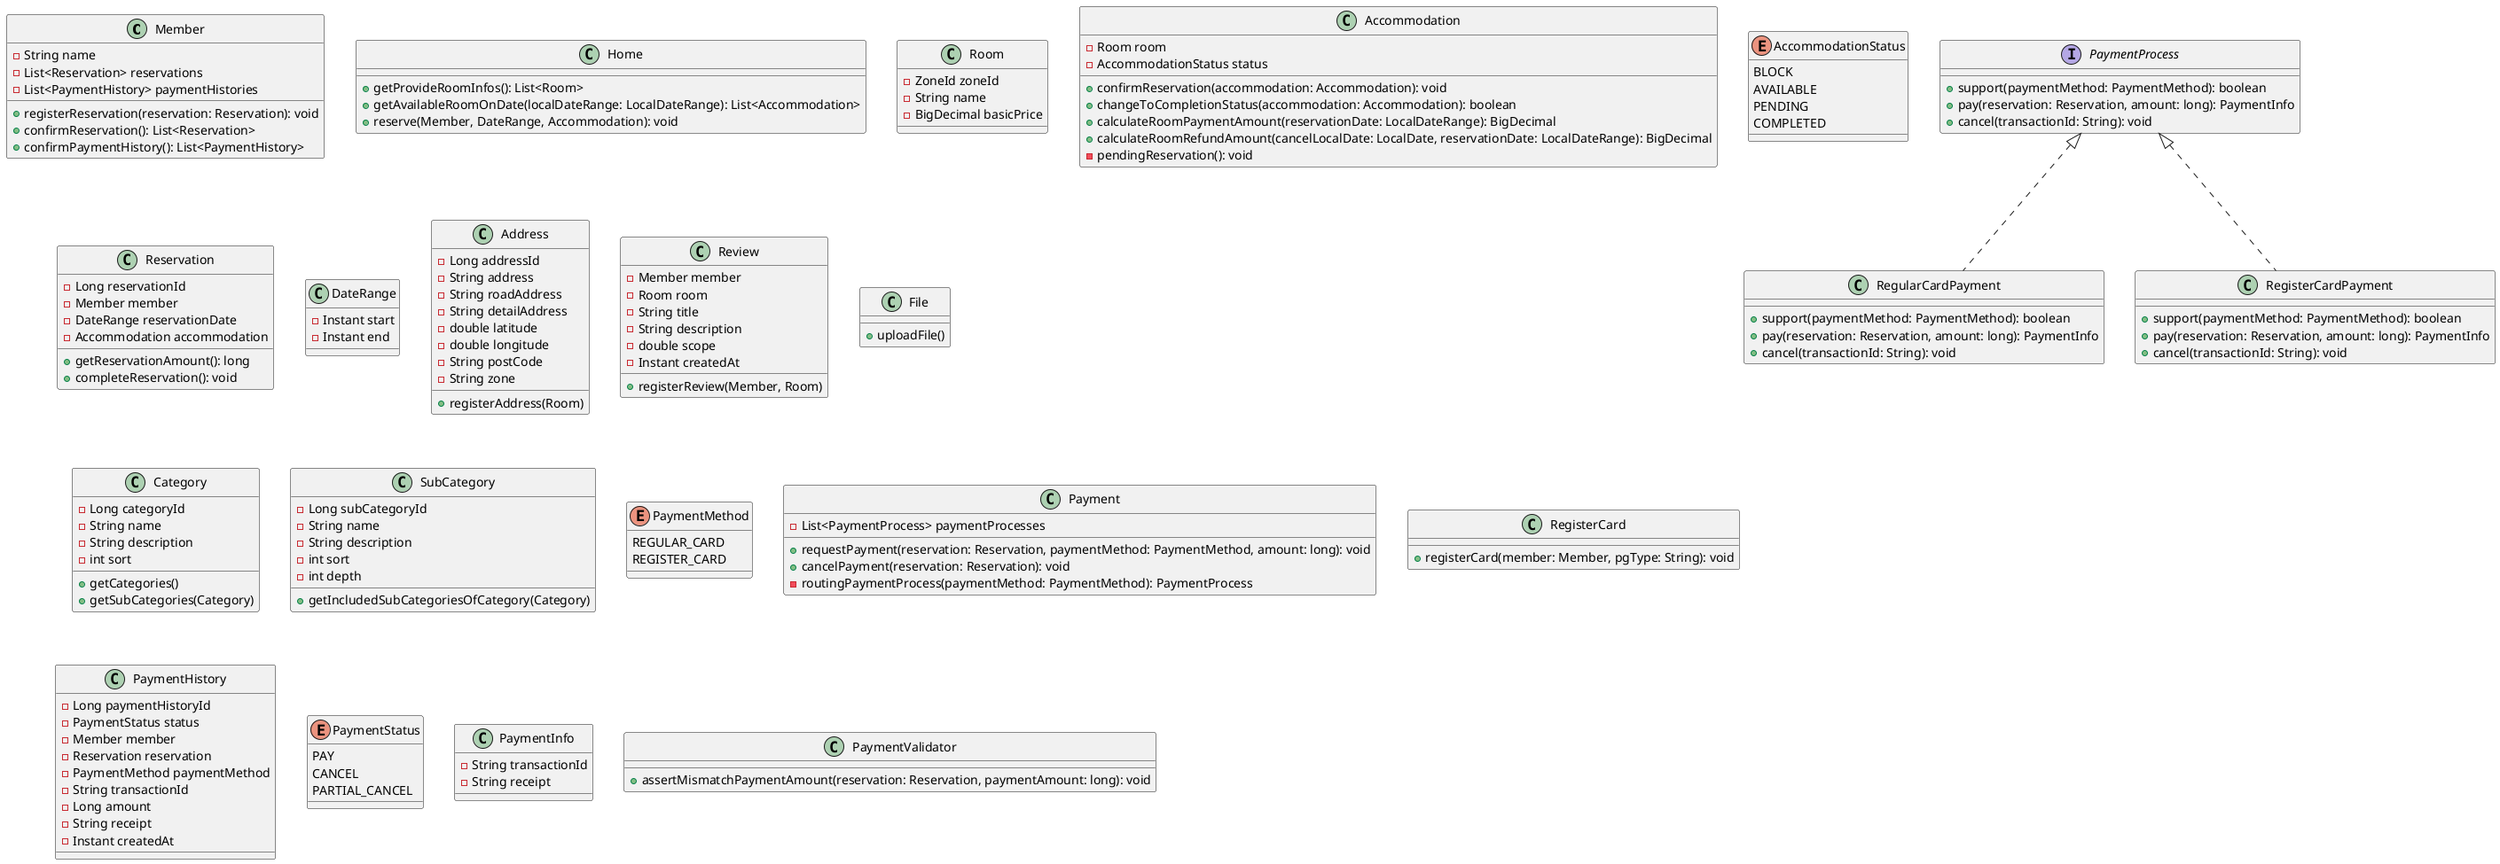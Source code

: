 @startuml
class Member {
  -String name
  -List<Reservation> reservations
  -List<PaymentHistory> paymentHistories
  +registerReservation(reservation: Reservation): void
  +confirmReservation(): List<Reservation>
  +confirmPaymentHistory(): List<PaymentHistory>
}

class Home {
  +getProvideRoomInfos(): List<Room>
  +getAvailableRoomOnDate(localDateRange: LocalDateRange): List<Accommodation>
  +reserve(Member, DateRange, Accommodation): void
}

class Room {
  -ZoneId zoneId
  -String name
  -BigDecimal basicPrice
}

class Accommodation {
  -Room room
  -AccommodationStatus status
  +confirmReservation(accommodation: Accommodation): void
  +changeToCompletionStatus(accommodation: Accommodation): boolean
  +calculateRoomPaymentAmount(reservationDate: LocalDateRange): BigDecimal
  +calculateRoomRefundAmount(cancelLocalDate: LocalDate, reservationDate: LocalDateRange): BigDecimal
  -pendingReservation(): void
}

enum AccommodationStatus {
  BLOCK
  AVAILABLE
  PENDING
  COMPLETED
}

class Reservation {
  -Long reservationId
  -Member member
  -DateRange reservationDate
  -Accommodation accommodation
  +getReservationAmount(): long
  +completeReservation(): void
}

class DateRange {
  -Instant start
  -Instant end
}

class Address {
  -Long addressId
  -String address
  -String roadAddress
  -String detailAddress
  -double latitude
  -double longitude
  -String postCode
  -String zone
  +registerAddress(Room)
}

class Review {
  -Member member
  -Room room
  -String title
  -String description
  -double scope
  -Instant createdAt
  +registerReview(Member, Room)
}

class File {
  +uploadFile()
}

class Category {
  -Long categoryId
  -String name
  -String description
  -int sort
  +getCategories()
  +getSubCategories(Category)
}

class SubCategory {
  -Long subCategoryId
  -String name
  -String description
  -int sort
  -int depth
  +getIncludedSubCategoriesOfCategory(Category)
}

enum PaymentMethod {
  REGULAR_CARD
  REGISTER_CARD
}

class Payment {
 -List<PaymentProcess> paymentProcesses
 +requestPayment(reservation: Reservation, paymentMethod: PaymentMethod, amount: long): void
 +cancelPayment(reservation: Reservation): void
 -routingPaymentProcess(paymentMethod: PaymentMethod): PaymentProcess
}

class RegisterCard {
 +registerCard(member: Member, pgType: String): void
}

interface PaymentProcess {
 +support(paymentMethod: PaymentMethod): boolean
 +pay(reservation: Reservation, amount: long): PaymentInfo
 +cancel(transactionId: String): void
}

class RegularCardPayment implements PaymentProcess {
 +support(paymentMethod: PaymentMethod): boolean
 +pay(reservation: Reservation, amount: long): PaymentInfo
 +cancel(transactionId: String): void
}

class RegisterCardPayment implements PaymentProcess  {
 +support(paymentMethod: PaymentMethod): boolean
 +pay(reservation: Reservation, amount: long): PaymentInfo
 +cancel(transactionId: String): void
}

class PaymentHistory {
 -Long paymentHistoryId
 -PaymentStatus status
 -Member member
 -Reservation reservation
 -PaymentMethod paymentMethod
 -String transactionId
 -Long amount
 -String receipt
 -Instant createdAt
}

enum PaymentStatus {
 PAY
 CANCEL
 PARTIAL_CANCEL
}

class PaymentInfo {
 -String transactionId
 -String receipt
}

class PaymentValidator {
 +assertMismatchPaymentAmount(reservation: Reservation, paymentAmount: long): void
}

@enduml